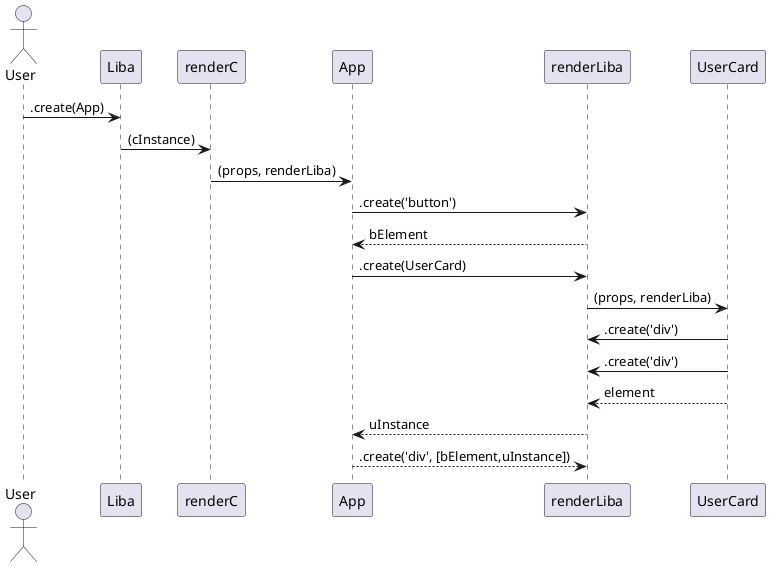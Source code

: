 @startuml
actor User
participant Liba
participant renderC
participant App
participant renderLiba
participant UserCard

User -> Liba: .create(App)
Liba -> renderC: (cInstance)
renderC -> App: (props, renderLiba)
App -> renderLiba: .create('button')
App <-- renderLiba: bElement
App -> renderLiba: .create(UserCard)
    renderLiba -> UserCard: (props, renderLiba)
    UserCard -> renderLiba: .create('div')
    UserCard -> renderLiba: .create('div')
    UserCard --> renderLiba: element
App <-- renderLiba: uInstance
App --> renderLiba: .create('div', [bElement,uInstance])





@enduml